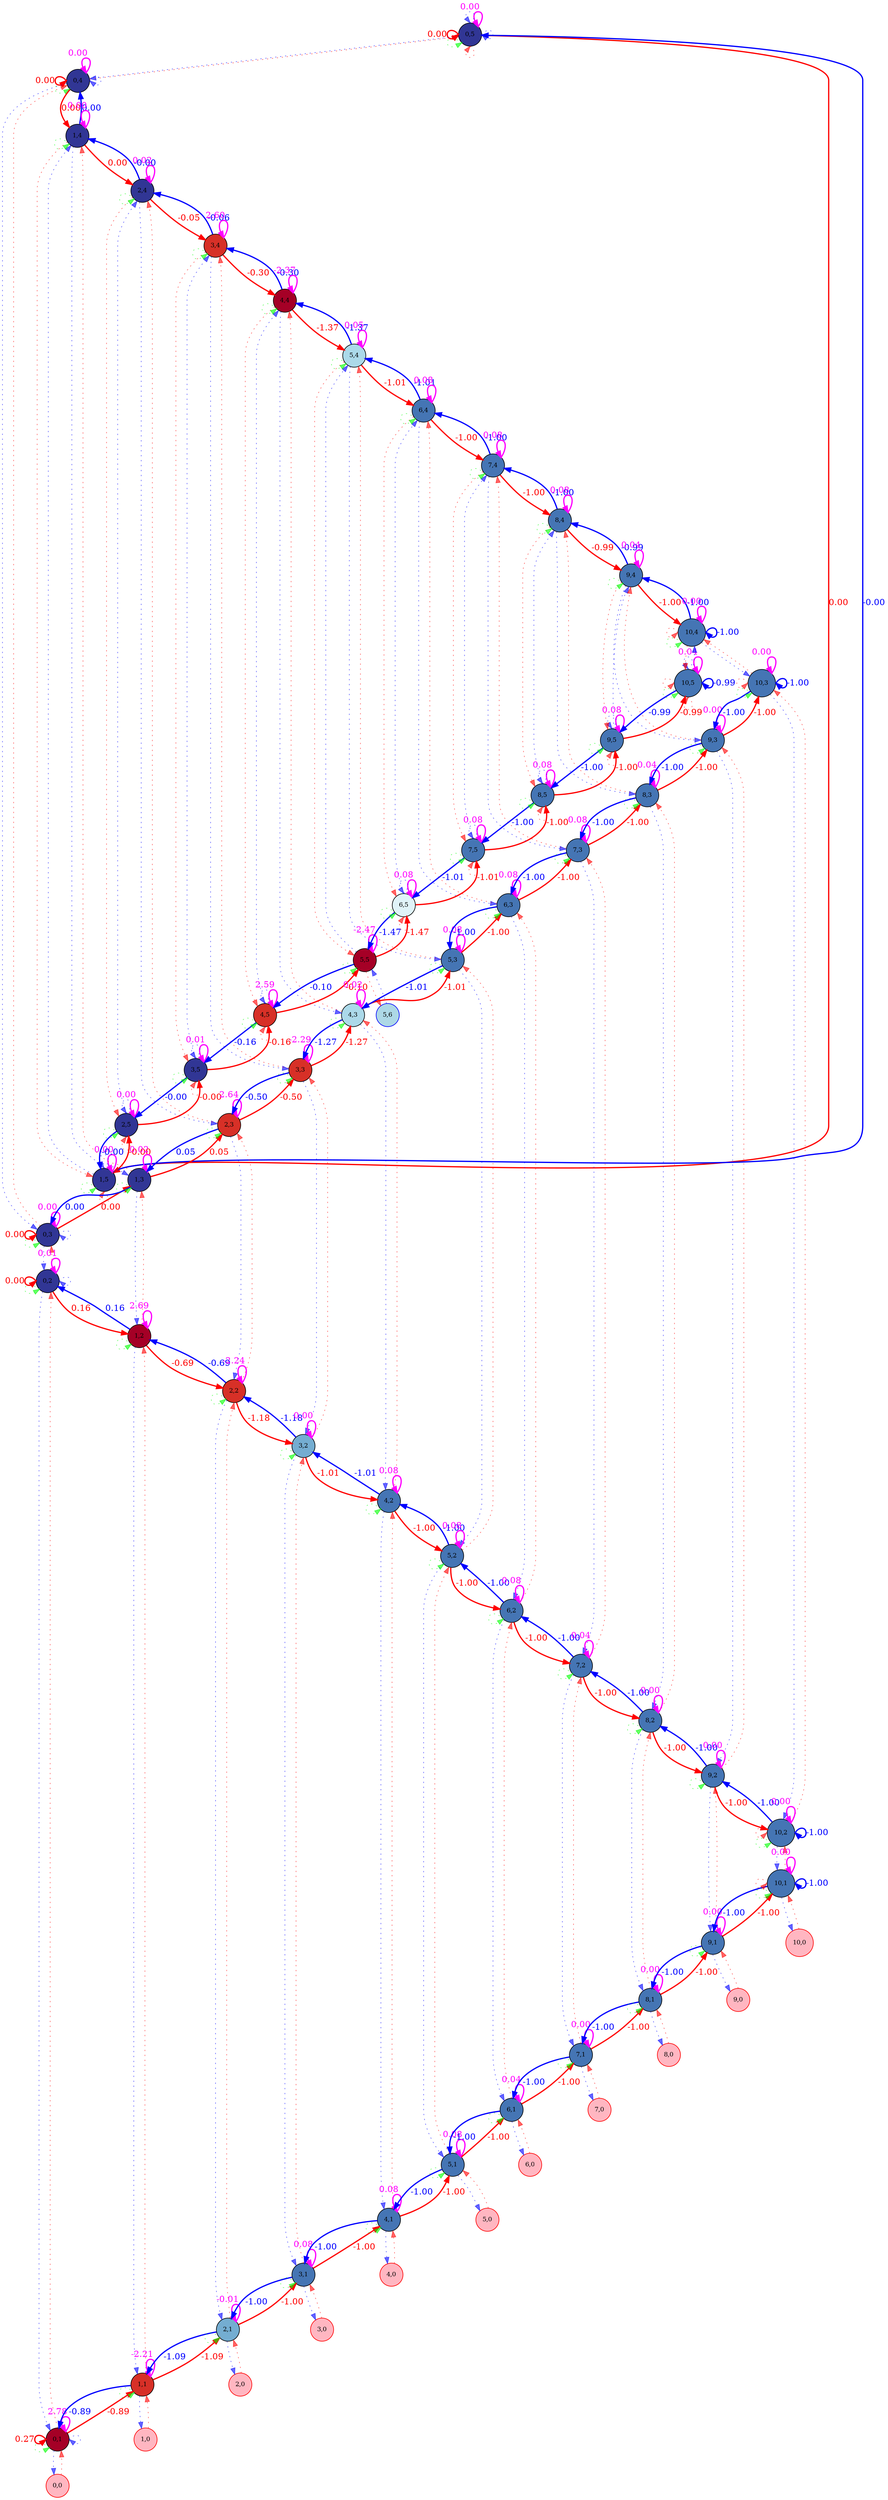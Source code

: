 digraph {
	splines=true
	"0,5" [label="0,5" color=black colorscheme=rdylbu10 fillcolor=10 fontsize=10 pos="0,5!" shape=circle style=filled]
	"0,4" [label="0,4" color=black colorscheme=rdylbu10 fillcolor=10 fontsize=10 pos="0,4!" shape=circle style=filled]
	"0,3" [label="0,3" color=black colorscheme=rdylbu10 fillcolor=10 fontsize=10 pos="0,3!" shape=circle style=filled]
	"0,2" [label="0,2" color=black colorscheme=rdylbu10 fillcolor=10 fontsize=10 pos="0,2!" shape=circle style=filled]
	"0,1" [label="0,1" color=black colorscheme=rdylbu10 fillcolor=1 fontsize=10 pos="0,1!" shape=circle style=filled]
	"0,0" [label="0,0" color=red fillcolor=lightpink fontsize=10 pos="0,0!" shape=circle style=filled]
	"1,5" [label="1,5" color=black colorscheme=rdylbu10 fillcolor=10 fontsize=10 pos="1,5!" shape=circle style=filled]
	"1,4" [label="1,4" color=black colorscheme=rdylbu10 fillcolor=10 fontsize=10 pos="1,4!" shape=circle style=filled]
	"1,3" [label="1,3" color=black colorscheme=rdylbu10 fillcolor=10 fontsize=10 pos="1,3!" shape=circle style=filled]
	"1,2" [label="1,2" color=black colorscheme=rdylbu10 fillcolor=1 fontsize=10 pos="1,2!" shape=circle style=filled]
	"1,1" [label="1,1" color=black colorscheme=rdylbu10 fillcolor=2 fontsize=10 pos="1,1!" shape=circle style=filled]
	"1,0" [label="1,0" color=red fillcolor=lightpink fontsize=10 pos="1,0!" shape=circle style=filled]
	"2,5" [label="2,5" color=black colorscheme=rdylbu10 fillcolor=10 fontsize=10 pos="2,5!" shape=circle style=filled]
	"2,4" [label="2,4" color=black colorscheme=rdylbu10 fillcolor=10 fontsize=10 pos="2,4!" shape=circle style=filled]
	"2,3" [label="2,3" color=black colorscheme=rdylbu10 fillcolor=2 fontsize=10 pos="2,3!" shape=circle style=filled]
	"2,2" [label="2,2" color=black colorscheme=rdylbu10 fillcolor=2 fontsize=10 pos="2,2!" shape=circle style=filled]
	"2,1" [label="2,1" color=black colorscheme=rdylbu10 fillcolor=8 fontsize=10 pos="2,1!" shape=circle style=filled]
	"2,0" [label="2,0" color=red fillcolor=lightpink fontsize=10 pos="2,0!" shape=circle style=filled]
	"3,5" [label="3,5" color=black colorscheme=rdylbu10 fillcolor=10 fontsize=10 pos="3,5!" shape=circle style=filled]
	"3,4" [label="3,4" color=black colorscheme=rdylbu10 fillcolor=2 fontsize=10 pos="3,4!" shape=circle style=filled]
	"3,3" [label="3,3" color=black colorscheme=rdylbu10 fillcolor=2 fontsize=10 pos="3,3!" shape=circle style=filled]
	"3,2" [label="3,2" color=black colorscheme=rdylbu10 fillcolor=8 fontsize=10 pos="3,2!" shape=circle style=filled]
	"3,1" [label="3,1" color=black colorscheme=rdylbu10 fillcolor=9 fontsize=10 pos="3,1!" shape=circle style=filled]
	"3,0" [label="3,0" color=red fillcolor=lightpink fontsize=10 pos="3,0!" shape=circle style=filled]
	"4,5" [label="4,5" color=black colorscheme=rdylbu10 fillcolor=2 fontsize=10 pos="4,5!" shape=circle style=filled]
	"4,4" [label="4,4" color=black colorscheme=rdylbu10 fillcolor=1 fontsize=10 pos="4,4!" shape=circle style=filled]
	"4,3" [label="4,3" color=black colorscheme=rdylbu10 fillcolor=7 fontsize=10 pos="4,3!" shape=circle style=filled]
	"4,2" [label="4,2" color=black colorscheme=rdylbu10 fillcolor=9 fontsize=10 pos="4,2!" shape=circle style=filled]
	"4,1" [label="4,1" color=black colorscheme=rdylbu10 fillcolor=9 fontsize=10 pos="4,1!" shape=circle style=filled]
	"4,0" [label="4,0" color=red fillcolor=lightpink fontsize=10 pos="4,0!" shape=circle style=filled]
	"5,6" [label="5,6" color=blue fillcolor=lightblue fontsize=10 pos="5,6!" shape=circle style=filled]
	"5,5" [label="5,5" color=black colorscheme=rdylbu10 fillcolor=1 fontsize=10 pos="5,5!" shape=circle style=filled]
	"5,4" [label="5,4" color=black colorscheme=rdylbu10 fillcolor=7 fontsize=10 pos="5,4!" shape=circle style=filled]
	"5,3" [label="5,3" color=black colorscheme=rdylbu10 fillcolor=9 fontsize=10 pos="5,3!" shape=circle style=filled]
	"5,2" [label="5,2" color=black colorscheme=rdylbu10 fillcolor=9 fontsize=10 pos="5,2!" shape=circle style=filled]
	"5,1" [label="5,1" color=black colorscheme=rdylbu10 fillcolor=9 fontsize=10 pos="5,1!" shape=circle style=filled]
	"5,0" [label="5,0" color=red fillcolor=lightpink fontsize=10 pos="5,0!" shape=circle style=filled]
	"6,5" [label="6,5" color=black colorscheme=rdylbu10 fillcolor=6 fontsize=10 pos="6,5!" shape=circle style=filled]
	"6,4" [label="6,4" color=black colorscheme=rdylbu10 fillcolor=9 fontsize=10 pos="6,4!" shape=circle style=filled]
	"6,3" [label="6,3" color=black colorscheme=rdylbu10 fillcolor=9 fontsize=10 pos="6,3!" shape=circle style=filled]
	"6,2" [label="6,2" color=black colorscheme=rdylbu10 fillcolor=9 fontsize=10 pos="6,2!" shape=circle style=filled]
	"6,1" [label="6,1" color=black colorscheme=rdylbu10 fillcolor=9 fontsize=10 pos="6,1!" shape=circle style=filled]
	"6,0" [label="6,0" color=red fillcolor=lightpink fontsize=10 pos="6,0!" shape=circle style=filled]
	"7,5" [label="7,5" color=black colorscheme=rdylbu10 fillcolor=9 fontsize=10 pos="7,5!" shape=circle style=filled]
	"7,4" [label="7,4" color=black colorscheme=rdylbu10 fillcolor=9 fontsize=10 pos="7,4!" shape=circle style=filled]
	"7,3" [label="7,3" color=black colorscheme=rdylbu10 fillcolor=9 fontsize=10 pos="7,3!" shape=circle style=filled]
	"7,2" [label="7,2" color=black colorscheme=rdylbu10 fillcolor=9 fontsize=10 pos="7,2!" shape=circle style=filled]
	"7,1" [label="7,1" color=black colorscheme=rdylbu10 fillcolor=9 fontsize=10 pos="7,1!" shape=circle style=filled]
	"7,0" [label="7,0" color=red fillcolor=lightpink fontsize=10 pos="7,0!" shape=circle style=filled]
	"8,5" [label="8,5" color=black colorscheme=rdylbu10 fillcolor=9 fontsize=10 pos="8,5!" shape=circle style=filled]
	"8,4" [label="8,4" color=black colorscheme=rdylbu10 fillcolor=9 fontsize=10 pos="8,4!" shape=circle style=filled]
	"8,3" [label="8,3" color=black colorscheme=rdylbu10 fillcolor=9 fontsize=10 pos="8,3!" shape=circle style=filled]
	"8,2" [label="8,2" color=black colorscheme=rdylbu10 fillcolor=9 fontsize=10 pos="8,2!" shape=circle style=filled]
	"8,1" [label="8,1" color=black colorscheme=rdylbu10 fillcolor=9 fontsize=10 pos="8,1!" shape=circle style=filled]
	"8,0" [label="8,0" color=red fillcolor=lightpink fontsize=10 pos="8,0!" shape=circle style=filled]
	"9,5" [label="9,5" color=black colorscheme=rdylbu10 fillcolor=9 fontsize=10 pos="9,5!" shape=circle style=filled]
	"9,4" [label="9,4" color=black colorscheme=rdylbu10 fillcolor=9 fontsize=10 pos="9,4!" shape=circle style=filled]
	"9,3" [label="9,3" color=black colorscheme=rdylbu10 fillcolor=9 fontsize=10 pos="9,3!" shape=circle style=filled]
	"9,2" [label="9,2" color=black colorscheme=rdylbu10 fillcolor=9 fontsize=10 pos="9,2!" shape=circle style=filled]
	"9,1" [label="9,1" color=black colorscheme=rdylbu10 fillcolor=9 fontsize=10 pos="9,1!" shape=circle style=filled]
	"9,0" [label="9,0" color=red fillcolor=lightpink fontsize=10 pos="9,0!" shape=circle style=filled]
	"10,5" [label="10,5" color=black colorscheme=rdylbu10 fillcolor=9 fontsize=10 pos="10,5!" shape=circle style=filled]
	"10,4" [label="10,4" color=black colorscheme=rdylbu10 fillcolor=9 fontsize=10 pos="10,4!" shape=circle style=filled]
	"10,3" [label="10,3" color=black colorscheme=rdylbu10 fillcolor=9 fontsize=10 pos="10,3!" shape=circle style=filled]
	"10,2" [label="10,2" color=black colorscheme=rdylbu10 fillcolor=9 fontsize=10 pos="10,2!" shape=circle style=filled]
	"10,1" [label="10,1" color=black colorscheme=rdylbu10 fillcolor=9 fontsize=10 pos="10,1!" shape=circle style=filled]
	"10,0" [label="10,0" color=red fillcolor=lightpink fontsize=10 pos="10,0!" shape=circle style=filled]
	"0,5" -> "0,5" [label=0.00 color="#ff00ff" fontcolor="#ff00ff" headport=ne penwidth=2 style=solid tailport=ne]
	"0,5" -> "0,5" [label="" color="#00ff0099" fontcolor="#00ff0099" headport=sw style=dotted tailport=sw]
	"0,5" -> "0,4" [label="" color="#0000ff99" fontcolor="#0000ff99" style=dotted]
	"0,5" -> "1,5" [label=0.00 color="#ff0000" fontcolor="#ff0000" penwidth=2 style=solid]
	"0,5" -> "0,5" [label="" color="#ff000099" fontcolor="#ff000099" headport=s style=dotted tailport=s]
	"0,5" -> "0,5" [label="" color="#0000ff99" fontcolor="#0000ff99" headport=n style=dotted tailport=n]
	"0,5" -> "0,5" [label="" color="#0000ff99" fontcolor="#0000ff99" headport=e style=dotted tailport=e]
	"0,5" -> "0,5" [label=0.00 color="#ff0000" fontcolor="#ff0000" headport=w penwidth=2 style=solid tailport=w]
	"0,4" -> "0,5" [label="" color="#ff000099" fontcolor="#ff000099" style=dotted]
	"0,4" -> "0,4" [label=0.00 color="#ff00ff" fontcolor="#ff00ff" headport=ne penwidth=2 style=solid tailport=ne]
	"0,4" -> "0,4" [label="" color="#00ff0099" fontcolor="#00ff0099" headport=sw style=dotted tailport=sw]
	"0,4" -> "0,3" [label="" color="#0000ff99" fontcolor="#0000ff99" style=dotted]
	"0,4" -> "1,4" [label=0.00 color="#ff0000" fontcolor="#ff0000" penwidth=2 style=solid]
	"0,4" -> "0,4" [label="" color="#0000ff99" fontcolor="#0000ff99" headport=e style=dotted tailport=e]
	"0,4" -> "0,4" [label=0.00 color="#ff0000" fontcolor="#ff0000" headport=w penwidth=2 style=solid tailport=w]
	"0,3" -> "0,4" [label="" color="#ff000099" fontcolor="#ff000099" style=dotted]
	"0,3" -> "0,3" [label=0.00 color="#ff00ff" fontcolor="#ff00ff" headport=ne penwidth=2 style=solid tailport=ne]
	"0,3" -> "0,3" [label="" color="#00ff0099" fontcolor="#00ff0099" headport=sw style=dotted tailport=sw]
	"0,3" -> "0,2" [label="" color="#0000ff99" fontcolor="#0000ff99" style=dotted]
	"0,3" -> "1,3" [label=0.00 color="#ff0000" fontcolor="#ff0000" penwidth=2 style=solid]
	"0,3" -> "0,3" [label="" color="#0000ff99" fontcolor="#0000ff99" headport=e style=dotted tailport=e]
	"0,3" -> "0,3" [label=0.00 color="#ff0000" fontcolor="#ff0000" headport=w penwidth=2 style=solid tailport=w]
	"0,2" -> "0,3" [label="" color="#ff000099" fontcolor="#ff000099" style=dotted]
	"0,2" -> "0,2" [label=0.01 color="#ff00ff" fontcolor="#ff00ff" headport=ne penwidth=2 style=solid tailport=ne]
	"0,2" -> "0,2" [label="" color="#00ff0099" fontcolor="#00ff0099" headport=sw style=dotted tailport=sw]
	"0,2" -> "0,1" [label="" color="#0000ff99" fontcolor="#0000ff99" style=dotted]
	"0,2" -> "1,2" [label=0.16 color="#ff0000" fontcolor="#ff0000" penwidth=2 style=solid]
	"0,2" -> "0,2" [label="" color="#0000ff99" fontcolor="#0000ff99" headport=e style=dotted tailport=e]
	"0,2" -> "0,2" [label=0.00 color="#ff0000" fontcolor="#ff0000" headport=w penwidth=2 style=solid tailport=w]
	"0,1" -> "0,2" [label="" color="#ff000099" fontcolor="#ff000099" style=dotted]
	"0,1" -> "0,1" [label=2.78 color="#ff00ff" fontcolor="#ff00ff" headport=ne penwidth=2 style=solid tailport=ne]
	"0,1" -> "0,1" [label="" color="#00ff0099" fontcolor="#00ff0099" headport=sw style=dotted tailport=sw]
	"0,1" -> "0,0" [label="" color="#0000ff99" fontcolor="#0000ff99" style=dotted]
	"0,1" -> "1,1" [label=-0.89 color="#ff0000" fontcolor="#ff0000" penwidth=2 style=solid]
	"0,1" -> "0,1" [label="" color="#0000ff99" fontcolor="#0000ff99" headport=e style=dotted tailport=e]
	"0,1" -> "0,1" [label=0.27 color="#ff0000" fontcolor="#ff0000" headport=w penwidth=2 style=solid tailport=w]
	"0,0" -> "0,1" [label="" color="#ff000099" fontcolor="#ff000099" style=dotted]
	"1,5" -> "0,5" [label=-0.00 color="#0000ff" fontcolor="#0000ff" penwidth=2 style=solid]
	"1,5" -> "1,5" [label=0.00 color="#ff00ff" fontcolor="#ff00ff" headport=ne penwidth=2 style=solid tailport=ne]
	"1,5" -> "1,5" [label="" color="#00ff0099" fontcolor="#00ff0099" headport=sw style=dotted tailport=sw]
	"1,5" -> "1,4" [label="" color="#0000ff99" fontcolor="#0000ff99" style=dotted]
	"1,5" -> "2,5" [label=-0.00 color="#ff0000" fontcolor="#ff0000" penwidth=2 style=solid]
	"1,5" -> "1,5" [label="" color="#ff000099" fontcolor="#ff000099" headport=s style=dotted tailport=s]
	"1,5" -> "1,5" [label="" color="#0000ff99" fontcolor="#0000ff99" headport=n style=dotted tailport=n]
	"1,4" -> "0,4" [label=0.00 color="#0000ff" fontcolor="#0000ff" penwidth=2 style=solid]
	"1,4" -> "1,5" [label="" color="#ff000099" fontcolor="#ff000099" style=dotted]
	"1,4" -> "1,4" [label=0.00 color="#ff00ff" fontcolor="#ff00ff" headport=ne penwidth=2 style=solid tailport=ne]
	"1,4" -> "1,4" [label="" color="#00ff0099" fontcolor="#00ff0099" headport=sw style=dotted tailport=sw]
	"1,4" -> "1,3" [label="" color="#0000ff99" fontcolor="#0000ff99" style=dotted]
	"1,4" -> "2,4" [label=0.00 color="#ff0000" fontcolor="#ff0000" penwidth=2 style=solid]
	"1,3" -> "0,3" [label=0.00 color="#0000ff" fontcolor="#0000ff" penwidth=2 style=solid]
	"1,3" -> "1,4" [label="" color="#ff000099" fontcolor="#ff000099" style=dotted]
	"1,3" -> "1,3" [label=0.02 color="#ff00ff" fontcolor="#ff00ff" headport=ne penwidth=2 style=solid tailport=ne]
	"1,3" -> "1,3" [label="" color="#00ff0099" fontcolor="#00ff0099" headport=sw style=dotted tailport=sw]
	"1,3" -> "1,2" [label="" color="#0000ff99" fontcolor="#0000ff99" style=dotted]
	"1,3" -> "2,3" [label=0.05 color="#ff0000" fontcolor="#ff0000" penwidth=2 style=solid]
	"1,2" -> "0,2" [label=0.16 color="#0000ff" fontcolor="#0000ff" penwidth=2 style=solid]
	"1,2" -> "1,3" [label="" color="#ff000099" fontcolor="#ff000099" style=dotted]
	"1,2" -> "1,2" [label=2.69 color="#ff00ff" fontcolor="#ff00ff" headport=ne penwidth=2 style=solid tailport=ne]
	"1,2" -> "1,2" [label="" color="#00ff0099" fontcolor="#00ff0099" headport=sw style=dotted tailport=sw]
	"1,2" -> "1,1" [label="" color="#0000ff99" fontcolor="#0000ff99" style=dotted]
	"1,2" -> "2,2" [label=-0.69 color="#ff0000" fontcolor="#ff0000" penwidth=2 style=solid]
	"1,1" -> "0,1" [label=-0.89 color="#0000ff" fontcolor="#0000ff" penwidth=2 style=solid]
	"1,1" -> "1,2" [label="" color="#ff000099" fontcolor="#ff000099" style=dotted]
	"1,1" -> "1,1" [label=-2.21 color="#ff00ff" fontcolor="#ff00ff" headport=ne penwidth=2 style=solid tailport=ne]
	"1,1" -> "1,1" [label="" color="#00ff0099" fontcolor="#00ff0099" headport=sw style=dotted tailport=sw]
	"1,1" -> "1,0" [label="" color="#0000ff99" fontcolor="#0000ff99" style=dotted]
	"1,1" -> "2,1" [label=-1.09 color="#ff0000" fontcolor="#ff0000" penwidth=2 style=solid]
	"1,0" -> "1,1" [label="" color="#ff000099" fontcolor="#ff000099" style=dotted]
	"2,5" -> "1,5" [label=-0.00 color="#0000ff" fontcolor="#0000ff" penwidth=2 style=solid]
	"2,5" -> "2,5" [label=0.00 color="#ff00ff" fontcolor="#ff00ff" headport=ne penwidth=2 style=solid tailport=ne]
	"2,5" -> "2,5" [label="" color="#00ff0099" fontcolor="#00ff0099" headport=sw style=dotted tailport=sw]
	"2,5" -> "2,4" [label="" color="#0000ff99" fontcolor="#0000ff99" style=dotted]
	"2,5" -> "3,5" [label=-0.00 color="#ff0000" fontcolor="#ff0000" penwidth=2 style=solid]
	"2,5" -> "2,5" [label="" color="#ff000099" fontcolor="#ff000099" headport=s style=dotted tailport=s]
	"2,5" -> "2,5" [label="" color="#0000ff99" fontcolor="#0000ff99" headport=n style=dotted tailport=n]
	"2,4" -> "1,4" [label=-0.00 color="#0000ff" fontcolor="#0000ff" penwidth=2 style=solid]
	"2,4" -> "2,5" [label="" color="#ff000099" fontcolor="#ff000099" style=dotted]
	"2,4" -> "2,4" [label=0.02 color="#ff00ff" fontcolor="#ff00ff" headport=ne penwidth=2 style=solid tailport=ne]
	"2,4" -> "2,4" [label="" color="#00ff0099" fontcolor="#00ff0099" headport=sw style=dotted tailport=sw]
	"2,4" -> "2,3" [label="" color="#0000ff99" fontcolor="#0000ff99" style=dotted]
	"2,4" -> "3,4" [label=-0.05 color="#ff0000" fontcolor="#ff0000" penwidth=2 style=solid]
	"2,3" -> "1,3" [label=0.05 color="#0000ff" fontcolor="#0000ff" penwidth=2 style=solid]
	"2,3" -> "2,4" [label="" color="#ff000099" fontcolor="#ff000099" style=dotted]
	"2,3" -> "2,3" [label=2.64 color="#ff00ff" fontcolor="#ff00ff" headport=ne penwidth=2 style=solid tailport=ne]
	"2,3" -> "2,3" [label="" color="#00ff0099" fontcolor="#00ff0099" headport=sw style=dotted tailport=sw]
	"2,3" -> "2,2" [label="" color="#0000ff99" fontcolor="#0000ff99" style=dotted]
	"2,3" -> "3,3" [label=-0.50 color="#ff0000" fontcolor="#ff0000" penwidth=2 style=solid]
	"2,2" -> "1,2" [label=-0.69 color="#0000ff" fontcolor="#0000ff" penwidth=2 style=solid]
	"2,2" -> "2,3" [label="" color="#ff000099" fontcolor="#ff000099" style=dotted]
	"2,2" -> "2,2" [label=-2.24 color="#ff00ff" fontcolor="#ff00ff" headport=ne penwidth=2 style=solid tailport=ne]
	"2,2" -> "2,2" [label="" color="#00ff0099" fontcolor="#00ff0099" headport=sw style=dotted tailport=sw]
	"2,2" -> "2,1" [label="" color="#0000ff99" fontcolor="#0000ff99" style=dotted]
	"2,2" -> "3,2" [label=-1.18 color="#ff0000" fontcolor="#ff0000" penwidth=2 style=solid]
	"2,1" -> "1,1" [label=-1.09 color="#0000ff" fontcolor="#0000ff" penwidth=2 style=solid]
	"2,1" -> "2,2" [label="" color="#ff000099" fontcolor="#ff000099" style=dotted]
	"2,1" -> "2,1" [label=-0.01 color="#ff00ff" fontcolor="#ff00ff" headport=ne penwidth=2 style=solid tailport=ne]
	"2,1" -> "2,1" [label="" color="#00ff0099" fontcolor="#00ff0099" headport=sw style=dotted tailport=sw]
	"2,1" -> "2,0" [label="" color="#0000ff99" fontcolor="#0000ff99" style=dotted]
	"2,1" -> "3,1" [label=-1.00 color="#ff0000" fontcolor="#ff0000" penwidth=2 style=solid]
	"2,0" -> "2,1" [label="" color="#ff000099" fontcolor="#ff000099" style=dotted]
	"3,5" -> "2,5" [label=-0.00 color="#0000ff" fontcolor="#0000ff" penwidth=2 style=solid]
	"3,5" -> "3,5" [label=0.01 color="#ff00ff" fontcolor="#ff00ff" headport=ne penwidth=2 style=solid tailport=ne]
	"3,5" -> "3,5" [label="" color="#00ff0099" fontcolor="#00ff0099" headport=sw style=dotted tailport=sw]
	"3,5" -> "3,4" [label="" color="#0000ff99" fontcolor="#0000ff99" style=dotted]
	"3,5" -> "4,5" [label=-0.16 color="#ff0000" fontcolor="#ff0000" penwidth=2 style=solid]
	"3,5" -> "3,5" [label="" color="#ff000099" fontcolor="#ff000099" headport=s style=dotted tailport=s]
	"3,5" -> "3,5" [label="" color="#0000ff99" fontcolor="#0000ff99" headport=n style=dotted tailport=n]
	"3,4" -> "2,4" [label=-0.06 color="#0000ff" fontcolor="#0000ff" penwidth=2 style=solid]
	"3,4" -> "3,5" [label="" color="#ff000099" fontcolor="#ff000099" style=dotted]
	"3,4" -> "3,4" [label=2.60 color="#ff00ff" fontcolor="#ff00ff" headport=ne penwidth=2 style=solid tailport=ne]
	"3,4" -> "3,4" [label="" color="#00ff0099" fontcolor="#00ff0099" headport=sw style=dotted tailport=sw]
	"3,4" -> "3,3" [label="" color="#0000ff99" fontcolor="#0000ff99" style=dotted]
	"3,4" -> "4,4" [label=-0.30 color="#ff0000" fontcolor="#ff0000" penwidth=2 style=solid]
	"3,3" -> "2,3" [label=-0.50 color="#0000ff" fontcolor="#0000ff" penwidth=2 style=solid]
	"3,3" -> "3,4" [label="" color="#ff000099" fontcolor="#ff000099" style=dotted]
	"3,3" -> "3,3" [label=-2.29 color="#ff00ff" fontcolor="#ff00ff" headport=ne penwidth=2 style=solid tailport=ne]
	"3,3" -> "3,3" [label="" color="#00ff0099" fontcolor="#00ff0099" headport=sw style=dotted tailport=sw]
	"3,3" -> "3,2" [label="" color="#0000ff99" fontcolor="#0000ff99" style=dotted]
	"3,3" -> "4,3" [label=-1.27 color="#ff0000" fontcolor="#ff0000" penwidth=2 style=solid]
	"3,2" -> "2,2" [label=-1.18 color="#0000ff" fontcolor="#0000ff" penwidth=2 style=solid]
	"3,2" -> "3,3" [label="" color="#ff000099" fontcolor="#ff000099" style=dotted]
	"3,2" -> "3,2" [label=0.00 color="#ff00ff" fontcolor="#ff00ff" headport=ne penwidth=2 style=solid tailport=ne]
	"3,2" -> "3,2" [label="" color="#00ff0099" fontcolor="#00ff0099" headport=sw style=dotted tailport=sw]
	"3,2" -> "3,1" [label="" color="#0000ff99" fontcolor="#0000ff99" style=dotted]
	"3,2" -> "4,2" [label=-1.01 color="#ff0000" fontcolor="#ff0000" penwidth=2 style=solid]
	"3,1" -> "2,1" [label=-1.00 color="#0000ff" fontcolor="#0000ff" penwidth=2 style=solid]
	"3,1" -> "3,2" [label="" color="#ff000099" fontcolor="#ff000099" style=dotted]
	"3,1" -> "3,1" [label=0.08 color="#ff00ff" fontcolor="#ff00ff" headport=ne penwidth=2 style=solid tailport=ne]
	"3,1" -> "3,1" [label="" color="#00ff0099" fontcolor="#00ff0099" headport=sw style=dotted tailport=sw]
	"3,1" -> "3,0" [label="" color="#0000ff99" fontcolor="#0000ff99" style=dotted]
	"3,1" -> "4,1" [label=-1.00 color="#ff0000" fontcolor="#ff0000" penwidth=2 style=solid]
	"3,0" -> "3,1" [label="" color="#ff000099" fontcolor="#ff000099" style=dotted]
	"4,5" -> "3,5" [label=-0.16 color="#0000ff" fontcolor="#0000ff" penwidth=2 style=solid]
	"4,5" -> "4,5" [label=2.59 color="#ff00ff" fontcolor="#ff00ff" headport=ne penwidth=2 style=solid tailport=ne]
	"4,5" -> "4,5" [label="" color="#00ff0099" fontcolor="#00ff0099" headport=sw style=dotted tailport=sw]
	"4,5" -> "4,4" [label="" color="#0000ff99" fontcolor="#0000ff99" style=dotted]
	"4,5" -> "5,5" [label=-0.10 color="#ff0000" fontcolor="#ff0000" penwidth=2 style=solid]
	"4,5" -> "4,5" [label="" color="#ff000099" fontcolor="#ff000099" headport=s style=dotted tailport=s]
	"4,5" -> "4,5" [label="" color="#0000ff99" fontcolor="#0000ff99" headport=n style=dotted tailport=n]
	"4,4" -> "3,4" [label=-0.30 color="#0000ff" fontcolor="#0000ff" penwidth=2 style=solid]
	"4,4" -> "4,5" [label="" color="#ff000099" fontcolor="#ff000099" style=dotted]
	"4,4" -> "4,4" [label=-2.37 color="#ff00ff" fontcolor="#ff00ff" headport=ne penwidth=2 style=solid tailport=ne]
	"4,4" -> "4,4" [label="" color="#00ff0099" fontcolor="#00ff0099" headport=sw style=dotted tailport=sw]
	"4,4" -> "4,3" [label="" color="#0000ff99" fontcolor="#0000ff99" style=dotted]
	"4,4" -> "5,4" [label=-1.37 color="#ff0000" fontcolor="#ff0000" penwidth=2 style=solid]
	"4,3" -> "3,3" [label=-1.27 color="#0000ff" fontcolor="#0000ff" penwidth=2 style=solid]
	"4,3" -> "4,4" [label="" color="#ff000099" fontcolor="#ff000099" style=dotted]
	"4,3" -> "4,3" [label=0.02 color="#ff00ff" fontcolor="#ff00ff" headport=ne penwidth=2 style=solid tailport=ne]
	"4,3" -> "4,3" [label="" color="#00ff0099" fontcolor="#00ff0099" headport=sw style=dotted tailport=sw]
	"4,3" -> "4,2" [label="" color="#0000ff99" fontcolor="#0000ff99" style=dotted]
	"4,3" -> "5,3" [label=-1.01 color="#ff0000" fontcolor="#ff0000" penwidth=2 style=solid]
	"4,2" -> "3,2" [label=-1.01 color="#0000ff" fontcolor="#0000ff" penwidth=2 style=solid]
	"4,2" -> "4,3" [label="" color="#ff000099" fontcolor="#ff000099" style=dotted]
	"4,2" -> "4,2" [label=0.08 color="#ff00ff" fontcolor="#ff00ff" headport=ne penwidth=2 style=solid tailport=ne]
	"4,2" -> "4,2" [label="" color="#00ff0099" fontcolor="#00ff0099" headport=sw style=dotted tailport=sw]
	"4,2" -> "4,1" [label="" color="#0000ff99" fontcolor="#0000ff99" style=dotted]
	"4,2" -> "5,2" [label=-1.00 color="#ff0000" fontcolor="#ff0000" penwidth=2 style=solid]
	"4,1" -> "3,1" [label=-1.00 color="#0000ff" fontcolor="#0000ff" penwidth=2 style=solid]
	"4,1" -> "4,2" [label="" color="#ff000099" fontcolor="#ff000099" style=dotted]
	"4,1" -> "4,1" [label=0.08 color="#ff00ff" fontcolor="#ff00ff" headport=ne penwidth=2 style=solid tailport=ne]
	"4,1" -> "4,1" [label="" color="#00ff0099" fontcolor="#00ff0099" headport=sw style=dotted tailport=sw]
	"4,1" -> "4,0" [label="" color="#0000ff99" fontcolor="#0000ff99" style=dotted]
	"4,1" -> "5,1" [label=-1.00 color="#ff0000" fontcolor="#ff0000" penwidth=2 style=solid]
	"4,0" -> "4,1" [label="" color="#ff000099" fontcolor="#ff000099" style=dotted]
	"5,6" -> "5,5" [label="" color="#0000ff99" fontcolor="#0000ff99" style=dotted]
	"5,5" -> "4,5" [label=-0.10 color="#0000ff" fontcolor="#0000ff" penwidth=2 style=solid]
	"5,5" -> "5,6" [label="" color="#ff000099" fontcolor="#ff000099" style=dotted]
	"5,5" -> "5,5" [label=-2.47 color="#ff00ff" fontcolor="#ff00ff" headport=ne penwidth=2 style=solid tailport=ne]
	"5,5" -> "5,5" [label="" color="#00ff0099" fontcolor="#00ff0099" headport=sw style=dotted tailport=sw]
	"5,5" -> "5,4" [label="" color="#0000ff99" fontcolor="#0000ff99" style=dotted]
	"5,5" -> "6,5" [label=-1.47 color="#ff0000" fontcolor="#ff0000" penwidth=2 style=solid]
	"5,4" -> "4,4" [label=-1.37 color="#0000ff" fontcolor="#0000ff" penwidth=2 style=solid]
	"5,4" -> "5,5" [label="" color="#ff000099" fontcolor="#ff000099" style=dotted]
	"5,4" -> "5,4" [label=0.05 color="#ff00ff" fontcolor="#ff00ff" headport=ne penwidth=2 style=solid tailport=ne]
	"5,4" -> "5,4" [label="" color="#00ff0099" fontcolor="#00ff0099" headport=sw style=dotted tailport=sw]
	"5,4" -> "5,3" [label="" color="#0000ff99" fontcolor="#0000ff99" style=dotted]
	"5,4" -> "6,4" [label=-1.01 color="#ff0000" fontcolor="#ff0000" penwidth=2 style=solid]
	"5,3" -> "4,3" [label=-1.01 color="#0000ff" fontcolor="#0000ff" penwidth=2 style=solid]
	"5,3" -> "5,4" [label="" color="#ff000099" fontcolor="#ff000099" style=dotted]
	"5,3" -> "5,3" [label=0.08 color="#ff00ff" fontcolor="#ff00ff" headport=ne penwidth=2 style=solid tailport=ne]
	"5,3" -> "5,3" [label="" color="#00ff0099" fontcolor="#00ff0099" headport=sw style=dotted tailport=sw]
	"5,3" -> "5,2" [label="" color="#0000ff99" fontcolor="#0000ff99" style=dotted]
	"5,3" -> "6,3" [label=-1.00 color="#ff0000" fontcolor="#ff0000" penwidth=2 style=solid]
	"5,2" -> "4,2" [label=-1.00 color="#0000ff" fontcolor="#0000ff" penwidth=2 style=solid]
	"5,2" -> "5,3" [label="" color="#ff000099" fontcolor="#ff000099" style=dotted]
	"5,2" -> "5,2" [label=0.08 color="#ff00ff" fontcolor="#ff00ff" headport=ne penwidth=2 style=solid tailport=ne]
	"5,2" -> "5,2" [label="" color="#00ff0099" fontcolor="#00ff0099" headport=sw style=dotted tailport=sw]
	"5,2" -> "5,1" [label="" color="#0000ff99" fontcolor="#0000ff99" style=dotted]
	"5,2" -> "6,2" [label=-1.00 color="#ff0000" fontcolor="#ff0000" penwidth=2 style=solid]
	"5,1" -> "4,1" [label=-1.00 color="#0000ff" fontcolor="#0000ff" penwidth=2 style=solid]
	"5,1" -> "5,2" [label="" color="#ff000099" fontcolor="#ff000099" style=dotted]
	"5,1" -> "5,1" [label=0.08 color="#ff00ff" fontcolor="#ff00ff" headport=ne penwidth=2 style=solid tailport=ne]
	"5,1" -> "5,1" [label="" color="#00ff0099" fontcolor="#00ff0099" headport=sw style=dotted tailport=sw]
	"5,1" -> "5,0" [label="" color="#0000ff99" fontcolor="#0000ff99" style=dotted]
	"5,1" -> "6,1" [label=-1.00 color="#ff0000" fontcolor="#ff0000" penwidth=2 style=solid]
	"5,0" -> "5,1" [label="" color="#ff000099" fontcolor="#ff000099" style=dotted]
	"6,5" -> "5,5" [label=-1.47 color="#0000ff" fontcolor="#0000ff" penwidth=2 style=solid]
	"6,5" -> "6,5" [label=0.08 color="#ff00ff" fontcolor="#ff00ff" headport=ne penwidth=2 style=solid tailport=ne]
	"6,5" -> "6,5" [label="" color="#00ff0099" fontcolor="#00ff0099" headport=sw style=dotted tailport=sw]
	"6,5" -> "6,4" [label="" color="#0000ff99" fontcolor="#0000ff99" style=dotted]
	"6,5" -> "7,5" [label=-1.01 color="#ff0000" fontcolor="#ff0000" penwidth=2 style=solid]
	"6,5" -> "6,5" [label="" color="#ff000099" fontcolor="#ff000099" headport=s style=dotted tailport=s]
	"6,5" -> "6,5" [label="" color="#0000ff99" fontcolor="#0000ff99" headport=n style=dotted tailport=n]
	"6,4" -> "5,4" [label=-1.01 color="#0000ff" fontcolor="#0000ff" penwidth=2 style=solid]
	"6,4" -> "6,5" [label="" color="#ff000099" fontcolor="#ff000099" style=dotted]
	"6,4" -> "6,4" [label=0.08 color="#ff00ff" fontcolor="#ff00ff" headport=ne penwidth=2 style=solid tailport=ne]
	"6,4" -> "6,4" [label="" color="#00ff0099" fontcolor="#00ff0099" headport=sw style=dotted tailport=sw]
	"6,4" -> "6,3" [label="" color="#0000ff99" fontcolor="#0000ff99" style=dotted]
	"6,4" -> "7,4" [label=-1.00 color="#ff0000" fontcolor="#ff0000" penwidth=2 style=solid]
	"6,3" -> "5,3" [label=-1.00 color="#0000ff" fontcolor="#0000ff" penwidth=2 style=solid]
	"6,3" -> "6,4" [label="" color="#ff000099" fontcolor="#ff000099" style=dotted]
	"6,3" -> "6,3" [label=0.08 color="#ff00ff" fontcolor="#ff00ff" headport=ne penwidth=2 style=solid tailport=ne]
	"6,3" -> "6,3" [label="" color="#00ff0099" fontcolor="#00ff0099" headport=sw style=dotted tailport=sw]
	"6,3" -> "6,2" [label="" color="#0000ff99" fontcolor="#0000ff99" style=dotted]
	"6,3" -> "7,3" [label=-1.00 color="#ff0000" fontcolor="#ff0000" penwidth=2 style=solid]
	"6,2" -> "5,2" [label=-1.00 color="#0000ff" fontcolor="#0000ff" penwidth=2 style=solid]
	"6,2" -> "6,3" [label="" color="#ff000099" fontcolor="#ff000099" style=dotted]
	"6,2" -> "6,2" [label=0.08 color="#ff00ff" fontcolor="#ff00ff" headport=ne penwidth=2 style=solid tailport=ne]
	"6,2" -> "6,2" [label="" color="#00ff0099" fontcolor="#00ff0099" headport=sw style=dotted tailport=sw]
	"6,2" -> "6,1" [label="" color="#0000ff99" fontcolor="#0000ff99" style=dotted]
	"6,2" -> "7,2" [label=-1.00 color="#ff0000" fontcolor="#ff0000" penwidth=2 style=solid]
	"6,1" -> "5,1" [label=-1.00 color="#0000ff" fontcolor="#0000ff" penwidth=2 style=solid]
	"6,1" -> "6,2" [label="" color="#ff000099" fontcolor="#ff000099" style=dotted]
	"6,1" -> "6,1" [label=0.04 color="#ff00ff" fontcolor="#ff00ff" headport=ne penwidth=2 style=solid tailport=ne]
	"6,1" -> "6,1" [label="" color="#00ff0099" fontcolor="#00ff0099" headport=sw style=dotted tailport=sw]
	"6,1" -> "6,0" [label="" color="#0000ff99" fontcolor="#0000ff99" style=dotted]
	"6,1" -> "7,1" [label=-1.00 color="#ff0000" fontcolor="#ff0000" penwidth=2 style=solid]
	"6,0" -> "6,1" [label="" color="#ff000099" fontcolor="#ff000099" style=dotted]
	"7,5" -> "6,5" [label=-1.01 color="#0000ff" fontcolor="#0000ff" penwidth=2 style=solid]
	"7,5" -> "7,5" [label=0.08 color="#ff00ff" fontcolor="#ff00ff" headport=ne penwidth=2 style=solid tailport=ne]
	"7,5" -> "7,5" [label="" color="#00ff0099" fontcolor="#00ff0099" headport=sw style=dotted tailport=sw]
	"7,5" -> "7,4" [label="" color="#0000ff99" fontcolor="#0000ff99" style=dotted]
	"7,5" -> "8,5" [label=-1.00 color="#ff0000" fontcolor="#ff0000" penwidth=2 style=solid]
	"7,5" -> "7,5" [label="" color="#ff000099" fontcolor="#ff000099" headport=s style=dotted tailport=s]
	"7,5" -> "7,5" [label="" color="#0000ff99" fontcolor="#0000ff99" headport=n style=dotted tailport=n]
	"7,4" -> "6,4" [label=-1.00 color="#0000ff" fontcolor="#0000ff" penwidth=2 style=solid]
	"7,4" -> "7,5" [label="" color="#ff000099" fontcolor="#ff000099" style=dotted]
	"7,4" -> "7,4" [label=0.08 color="#ff00ff" fontcolor="#ff00ff" headport=ne penwidth=2 style=solid tailport=ne]
	"7,4" -> "7,4" [label="" color="#00ff0099" fontcolor="#00ff0099" headport=sw style=dotted tailport=sw]
	"7,4" -> "7,3" [label="" color="#0000ff99" fontcolor="#0000ff99" style=dotted]
	"7,4" -> "8,4" [label=-1.00 color="#ff0000" fontcolor="#ff0000" penwidth=2 style=solid]
	"7,3" -> "6,3" [label=-1.00 color="#0000ff" fontcolor="#0000ff" penwidth=2 style=solid]
	"7,3" -> "7,4" [label="" color="#ff000099" fontcolor="#ff000099" style=dotted]
	"7,3" -> "7,3" [label=0.08 color="#ff00ff" fontcolor="#ff00ff" headport=ne penwidth=2 style=solid tailport=ne]
	"7,3" -> "7,3" [label="" color="#00ff0099" fontcolor="#00ff0099" headport=sw style=dotted tailport=sw]
	"7,3" -> "7,2" [label="" color="#0000ff99" fontcolor="#0000ff99" style=dotted]
	"7,3" -> "8,3" [label=-1.00 color="#ff0000" fontcolor="#ff0000" penwidth=2 style=solid]
	"7,2" -> "6,2" [label=-1.00 color="#0000ff" fontcolor="#0000ff" penwidth=2 style=solid]
	"7,2" -> "7,3" [label="" color="#ff000099" fontcolor="#ff000099" style=dotted]
	"7,2" -> "7,2" [label=0.04 color="#ff00ff" fontcolor="#ff00ff" headport=ne penwidth=2 style=solid tailport=ne]
	"7,2" -> "7,2" [label="" color="#00ff0099" fontcolor="#00ff0099" headport=sw style=dotted tailport=sw]
	"7,2" -> "7,1" [label="" color="#0000ff99" fontcolor="#0000ff99" style=dotted]
	"7,2" -> "8,2" [label=-1.00 color="#ff0000" fontcolor="#ff0000" penwidth=2 style=solid]
	"7,1" -> "6,1" [label=-1.00 color="#0000ff" fontcolor="#0000ff" penwidth=2 style=solid]
	"7,1" -> "7,2" [label="" color="#ff000099" fontcolor="#ff000099" style=dotted]
	"7,1" -> "7,1" [label=0.00 color="#ff00ff" fontcolor="#ff00ff" headport=ne penwidth=2 style=solid tailport=ne]
	"7,1" -> "7,1" [label="" color="#00ff0099" fontcolor="#00ff0099" headport=sw style=dotted tailport=sw]
	"7,1" -> "7,0" [label="" color="#0000ff99" fontcolor="#0000ff99" style=dotted]
	"7,1" -> "8,1" [label=-1.00 color="#ff0000" fontcolor="#ff0000" penwidth=2 style=solid]
	"7,0" -> "7,1" [label="" color="#ff000099" fontcolor="#ff000099" style=dotted]
	"8,5" -> "7,5" [label=-1.00 color="#0000ff" fontcolor="#0000ff" penwidth=2 style=solid]
	"8,5" -> "8,5" [label=0.08 color="#ff00ff" fontcolor="#ff00ff" headport=ne penwidth=2 style=solid tailport=ne]
	"8,5" -> "8,5" [label="" color="#00ff0099" fontcolor="#00ff0099" headport=sw style=dotted tailport=sw]
	"8,5" -> "8,4" [label="" color="#0000ff99" fontcolor="#0000ff99" style=dotted]
	"8,5" -> "9,5" [label=-1.00 color="#ff0000" fontcolor="#ff0000" penwidth=2 style=solid]
	"8,5" -> "8,5" [label="" color="#ff000099" fontcolor="#ff000099" headport=s style=dotted tailport=s]
	"8,5" -> "8,5" [label="" color="#0000ff99" fontcolor="#0000ff99" headport=n style=dotted tailport=n]
	"8,4" -> "7,4" [label=-1.00 color="#0000ff" fontcolor="#0000ff" penwidth=2 style=solid]
	"8,4" -> "8,5" [label="" color="#ff000099" fontcolor="#ff000099" style=dotted]
	"8,4" -> "8,4" [label=0.08 color="#ff00ff" fontcolor="#ff00ff" headport=ne penwidth=2 style=solid tailport=ne]
	"8,4" -> "8,4" [label="" color="#00ff0099" fontcolor="#00ff0099" headport=sw style=dotted tailport=sw]
	"8,4" -> "8,3" [label="" color="#0000ff99" fontcolor="#0000ff99" style=dotted]
	"8,4" -> "9,4" [label=-0.99 color="#ff0000" fontcolor="#ff0000" penwidth=2 style=solid]
	"8,3" -> "7,3" [label=-1.00 color="#0000ff" fontcolor="#0000ff" penwidth=2 style=solid]
	"8,3" -> "8,4" [label="" color="#ff000099" fontcolor="#ff000099" style=dotted]
	"8,3" -> "8,3" [label=0.04 color="#ff00ff" fontcolor="#ff00ff" headport=ne penwidth=2 style=solid tailport=ne]
	"8,3" -> "8,3" [label="" color="#00ff0099" fontcolor="#00ff0099" headport=sw style=dotted tailport=sw]
	"8,3" -> "8,2" [label="" color="#0000ff99" fontcolor="#0000ff99" style=dotted]
	"8,3" -> "9,3" [label=-1.00 color="#ff0000" fontcolor="#ff0000" penwidth=2 style=solid]
	"8,2" -> "7,2" [label=-1.00 color="#0000ff" fontcolor="#0000ff" penwidth=2 style=solid]
	"8,2" -> "8,3" [label="" color="#ff000099" fontcolor="#ff000099" style=dotted]
	"8,2" -> "8,2" [label=0.00 color="#ff00ff" fontcolor="#ff00ff" headport=ne penwidth=2 style=solid tailport=ne]
	"8,2" -> "8,2" [label="" color="#00ff0099" fontcolor="#00ff0099" headport=sw style=dotted tailport=sw]
	"8,2" -> "8,1" [label="" color="#0000ff99" fontcolor="#0000ff99" style=dotted]
	"8,2" -> "9,2" [label=-1.00 color="#ff0000" fontcolor="#ff0000" penwidth=2 style=solid]
	"8,1" -> "7,1" [label=-1.00 color="#0000ff" fontcolor="#0000ff" penwidth=2 style=solid]
	"8,1" -> "8,2" [label="" color="#ff000099" fontcolor="#ff000099" style=dotted]
	"8,1" -> "8,1" [label=0.00 color="#ff00ff" fontcolor="#ff00ff" headport=ne penwidth=2 style=solid tailport=ne]
	"8,1" -> "8,1" [label="" color="#00ff0099" fontcolor="#00ff0099" headport=sw style=dotted tailport=sw]
	"8,1" -> "8,0" [label="" color="#0000ff99" fontcolor="#0000ff99" style=dotted]
	"8,1" -> "9,1" [label=-1.00 color="#ff0000" fontcolor="#ff0000" penwidth=2 style=solid]
	"8,0" -> "8,1" [label="" color="#ff000099" fontcolor="#ff000099" style=dotted]
	"9,5" -> "8,5" [label=-1.00 color="#0000ff" fontcolor="#0000ff" penwidth=2 style=solid]
	"9,5" -> "9,5" [label=0.08 color="#ff00ff" fontcolor="#ff00ff" headport=ne penwidth=2 style=solid tailport=ne]
	"9,5" -> "9,5" [label="" color="#00ff0099" fontcolor="#00ff0099" headport=sw style=dotted tailport=sw]
	"9,5" -> "9,4" [label="" color="#0000ff99" fontcolor="#0000ff99" style=dotted]
	"9,5" -> "10,5" [label=-0.99 color="#ff0000" fontcolor="#ff0000" penwidth=2 style=solid]
	"9,5" -> "9,5" [label="" color="#ff000099" fontcolor="#ff000099" headport=s style=dotted tailport=s]
	"9,5" -> "9,5" [label="" color="#0000ff99" fontcolor="#0000ff99" headport=n style=dotted tailport=n]
	"9,4" -> "8,4" [label=-0.99 color="#0000ff" fontcolor="#0000ff" penwidth=2 style=solid]
	"9,4" -> "9,5" [label="" color="#ff000099" fontcolor="#ff000099" style=dotted]
	"9,4" -> "9,4" [label=0.04 color="#ff00ff" fontcolor="#ff00ff" headport=ne penwidth=2 style=solid tailport=ne]
	"9,4" -> "9,4" [label="" color="#00ff0099" fontcolor="#00ff0099" headport=sw style=dotted tailport=sw]
	"9,4" -> "9,3" [label="" color="#0000ff99" fontcolor="#0000ff99" style=dotted]
	"9,4" -> "10,4" [label=-1.00 color="#ff0000" fontcolor="#ff0000" penwidth=2 style=solid]
	"9,3" -> "8,3" [label=-1.00 color="#0000ff" fontcolor="#0000ff" penwidth=2 style=solid]
	"9,3" -> "9,4" [label="" color="#ff000099" fontcolor="#ff000099" style=dotted]
	"9,3" -> "9,3" [label=0.00 color="#ff00ff" fontcolor="#ff00ff" headport=ne penwidth=2 style=solid tailport=ne]
	"9,3" -> "9,3" [label="" color="#00ff0099" fontcolor="#00ff0099" headport=sw style=dotted tailport=sw]
	"9,3" -> "9,2" [label="" color="#0000ff99" fontcolor="#0000ff99" style=dotted]
	"9,3" -> "10,3" [label=-1.00 color="#ff0000" fontcolor="#ff0000" penwidth=2 style=solid]
	"9,2" -> "8,2" [label=-1.00 color="#0000ff" fontcolor="#0000ff" penwidth=2 style=solid]
	"9,2" -> "9,3" [label="" color="#ff000099" fontcolor="#ff000099" style=dotted]
	"9,2" -> "9,2" [label=0.00 color="#ff00ff" fontcolor="#ff00ff" headport=ne penwidth=2 style=solid tailport=ne]
	"9,2" -> "9,2" [label="" color="#00ff0099" fontcolor="#00ff0099" headport=sw style=dotted tailport=sw]
	"9,2" -> "9,1" [label="" color="#0000ff99" fontcolor="#0000ff99" style=dotted]
	"9,2" -> "10,2" [label=-1.00 color="#ff0000" fontcolor="#ff0000" penwidth=2 style=solid]
	"9,1" -> "8,1" [label=-1.00 color="#0000ff" fontcolor="#0000ff" penwidth=2 style=solid]
	"9,1" -> "9,2" [label="" color="#ff000099" fontcolor="#ff000099" style=dotted]
	"9,1" -> "9,1" [label=0.00 color="#ff00ff" fontcolor="#ff00ff" headport=ne penwidth=2 style=solid tailport=ne]
	"9,1" -> "9,1" [label="" color="#00ff0099" fontcolor="#00ff0099" headport=sw style=dotted tailport=sw]
	"9,1" -> "9,0" [label="" color="#0000ff99" fontcolor="#0000ff99" style=dotted]
	"9,1" -> "10,1" [label=-1.00 color="#ff0000" fontcolor="#ff0000" penwidth=2 style=solid]
	"9,0" -> "9,1" [label="" color="#ff000099" fontcolor="#ff000099" style=dotted]
	"10,5" -> "9,5" [label=-0.99 color="#0000ff" fontcolor="#0000ff" penwidth=2 style=solid]
	"10,5" -> "10,5" [label=0.04 color="#ff00ff" fontcolor="#ff00ff" headport=ne penwidth=2 style=solid tailport=ne]
	"10,5" -> "10,5" [label="" color="#00ff0099" fontcolor="#00ff0099" headport=sw style=dotted tailport=sw]
	"10,5" -> "10,4" [label="" color="#0000ff99" fontcolor="#0000ff99" style=dotted]
	"10,5" -> "10,5" [label="" color="#ff000099" fontcolor="#ff000099" headport=s style=dotted tailport=s]
	"10,5" -> "10,5" [label="" color="#0000ff99" fontcolor="#0000ff99" headport=n style=dotted tailport=n]
	"10,5" -> "10,5" [label="" color="#ff000099" fontcolor="#ff000099" headport=w style=dotted tailport=w]
	"10,5" -> "10,5" [label=-0.99 color="#0000ff" fontcolor="#0000ff" headport=e penwidth=2 style=solid tailport=e]
	"10,4" -> "9,4" [label=-1.00 color="#0000ff" fontcolor="#0000ff" penwidth=2 style=solid]
	"10,4" -> "10,5" [label="" color="#ff000099" fontcolor="#ff000099" style=dotted]
	"10,4" -> "10,4" [label=0.00 color="#ff00ff" fontcolor="#ff00ff" headport=ne penwidth=2 style=solid tailport=ne]
	"10,4" -> "10,4" [label="" color="#00ff0099" fontcolor="#00ff0099" headport=sw style=dotted tailport=sw]
	"10,4" -> "10,3" [label="" color="#0000ff99" fontcolor="#0000ff99" style=dotted]
	"10,4" -> "10,4" [label="" color="#ff000099" fontcolor="#ff000099" headport=w style=dotted tailport=w]
	"10,4" -> "10,4" [label=-1.00 color="#0000ff" fontcolor="#0000ff" headport=e penwidth=2 style=solid tailport=e]
	"10,3" -> "9,3" [label=-1.00 color="#0000ff" fontcolor="#0000ff" penwidth=2 style=solid]
	"10,3" -> "10,4" [label="" color="#ff000099" fontcolor="#ff000099" style=dotted]
	"10,3" -> "10,3" [label=0.00 color="#ff00ff" fontcolor="#ff00ff" headport=ne penwidth=2 style=solid tailport=ne]
	"10,3" -> "10,3" [label="" color="#00ff0099" fontcolor="#00ff0099" headport=sw style=dotted tailport=sw]
	"10,3" -> "10,2" [label="" color="#0000ff99" fontcolor="#0000ff99" style=dotted]
	"10,3" -> "10,3" [label="" color="#ff000099" fontcolor="#ff000099" headport=w style=dotted tailport=w]
	"10,3" -> "10,3" [label=-1.00 color="#0000ff" fontcolor="#0000ff" headport=e penwidth=2 style=solid tailport=e]
	"10,2" -> "9,2" [label=-1.00 color="#0000ff" fontcolor="#0000ff" penwidth=2 style=solid]
	"10,2" -> "10,3" [label="" color="#ff000099" fontcolor="#ff000099" style=dotted]
	"10,2" -> "10,2" [label=0.00 color="#ff00ff" fontcolor="#ff00ff" headport=ne penwidth=2 style=solid tailport=ne]
	"10,2" -> "10,2" [label="" color="#00ff0099" fontcolor="#00ff0099" headport=sw style=dotted tailport=sw]
	"10,2" -> "10,1" [label="" color="#0000ff99" fontcolor="#0000ff99" style=dotted]
	"10,2" -> "10,2" [label="" color="#ff000099" fontcolor="#ff000099" headport=w style=dotted tailport=w]
	"10,2" -> "10,2" [label=-1.00 color="#0000ff" fontcolor="#0000ff" headport=e penwidth=2 style=solid tailport=e]
	"10,1" -> "9,1" [label=-1.00 color="#0000ff" fontcolor="#0000ff" penwidth=2 style=solid]
	"10,1" -> "10,2" [label="" color="#ff000099" fontcolor="#ff000099" style=dotted]
	"10,1" -> "10,1" [label=0.00 color="#ff00ff" fontcolor="#ff00ff" headport=ne penwidth=2 style=solid tailport=ne]
	"10,1" -> "10,1" [label="" color="#00ff0099" fontcolor="#00ff0099" headport=sw style=dotted tailport=sw]
	"10,1" -> "10,0" [label="" color="#0000ff99" fontcolor="#0000ff99" style=dotted]
	"10,1" -> "10,1" [label="" color="#ff000099" fontcolor="#ff000099" headport=w style=dotted tailport=w]
	"10,1" -> "10,1" [label=-1.00 color="#0000ff" fontcolor="#0000ff" headport=e penwidth=2 style=solid tailport=e]
	"10,0" -> "10,1" [label="" color="#ff000099" fontcolor="#ff000099" style=dotted]
}
